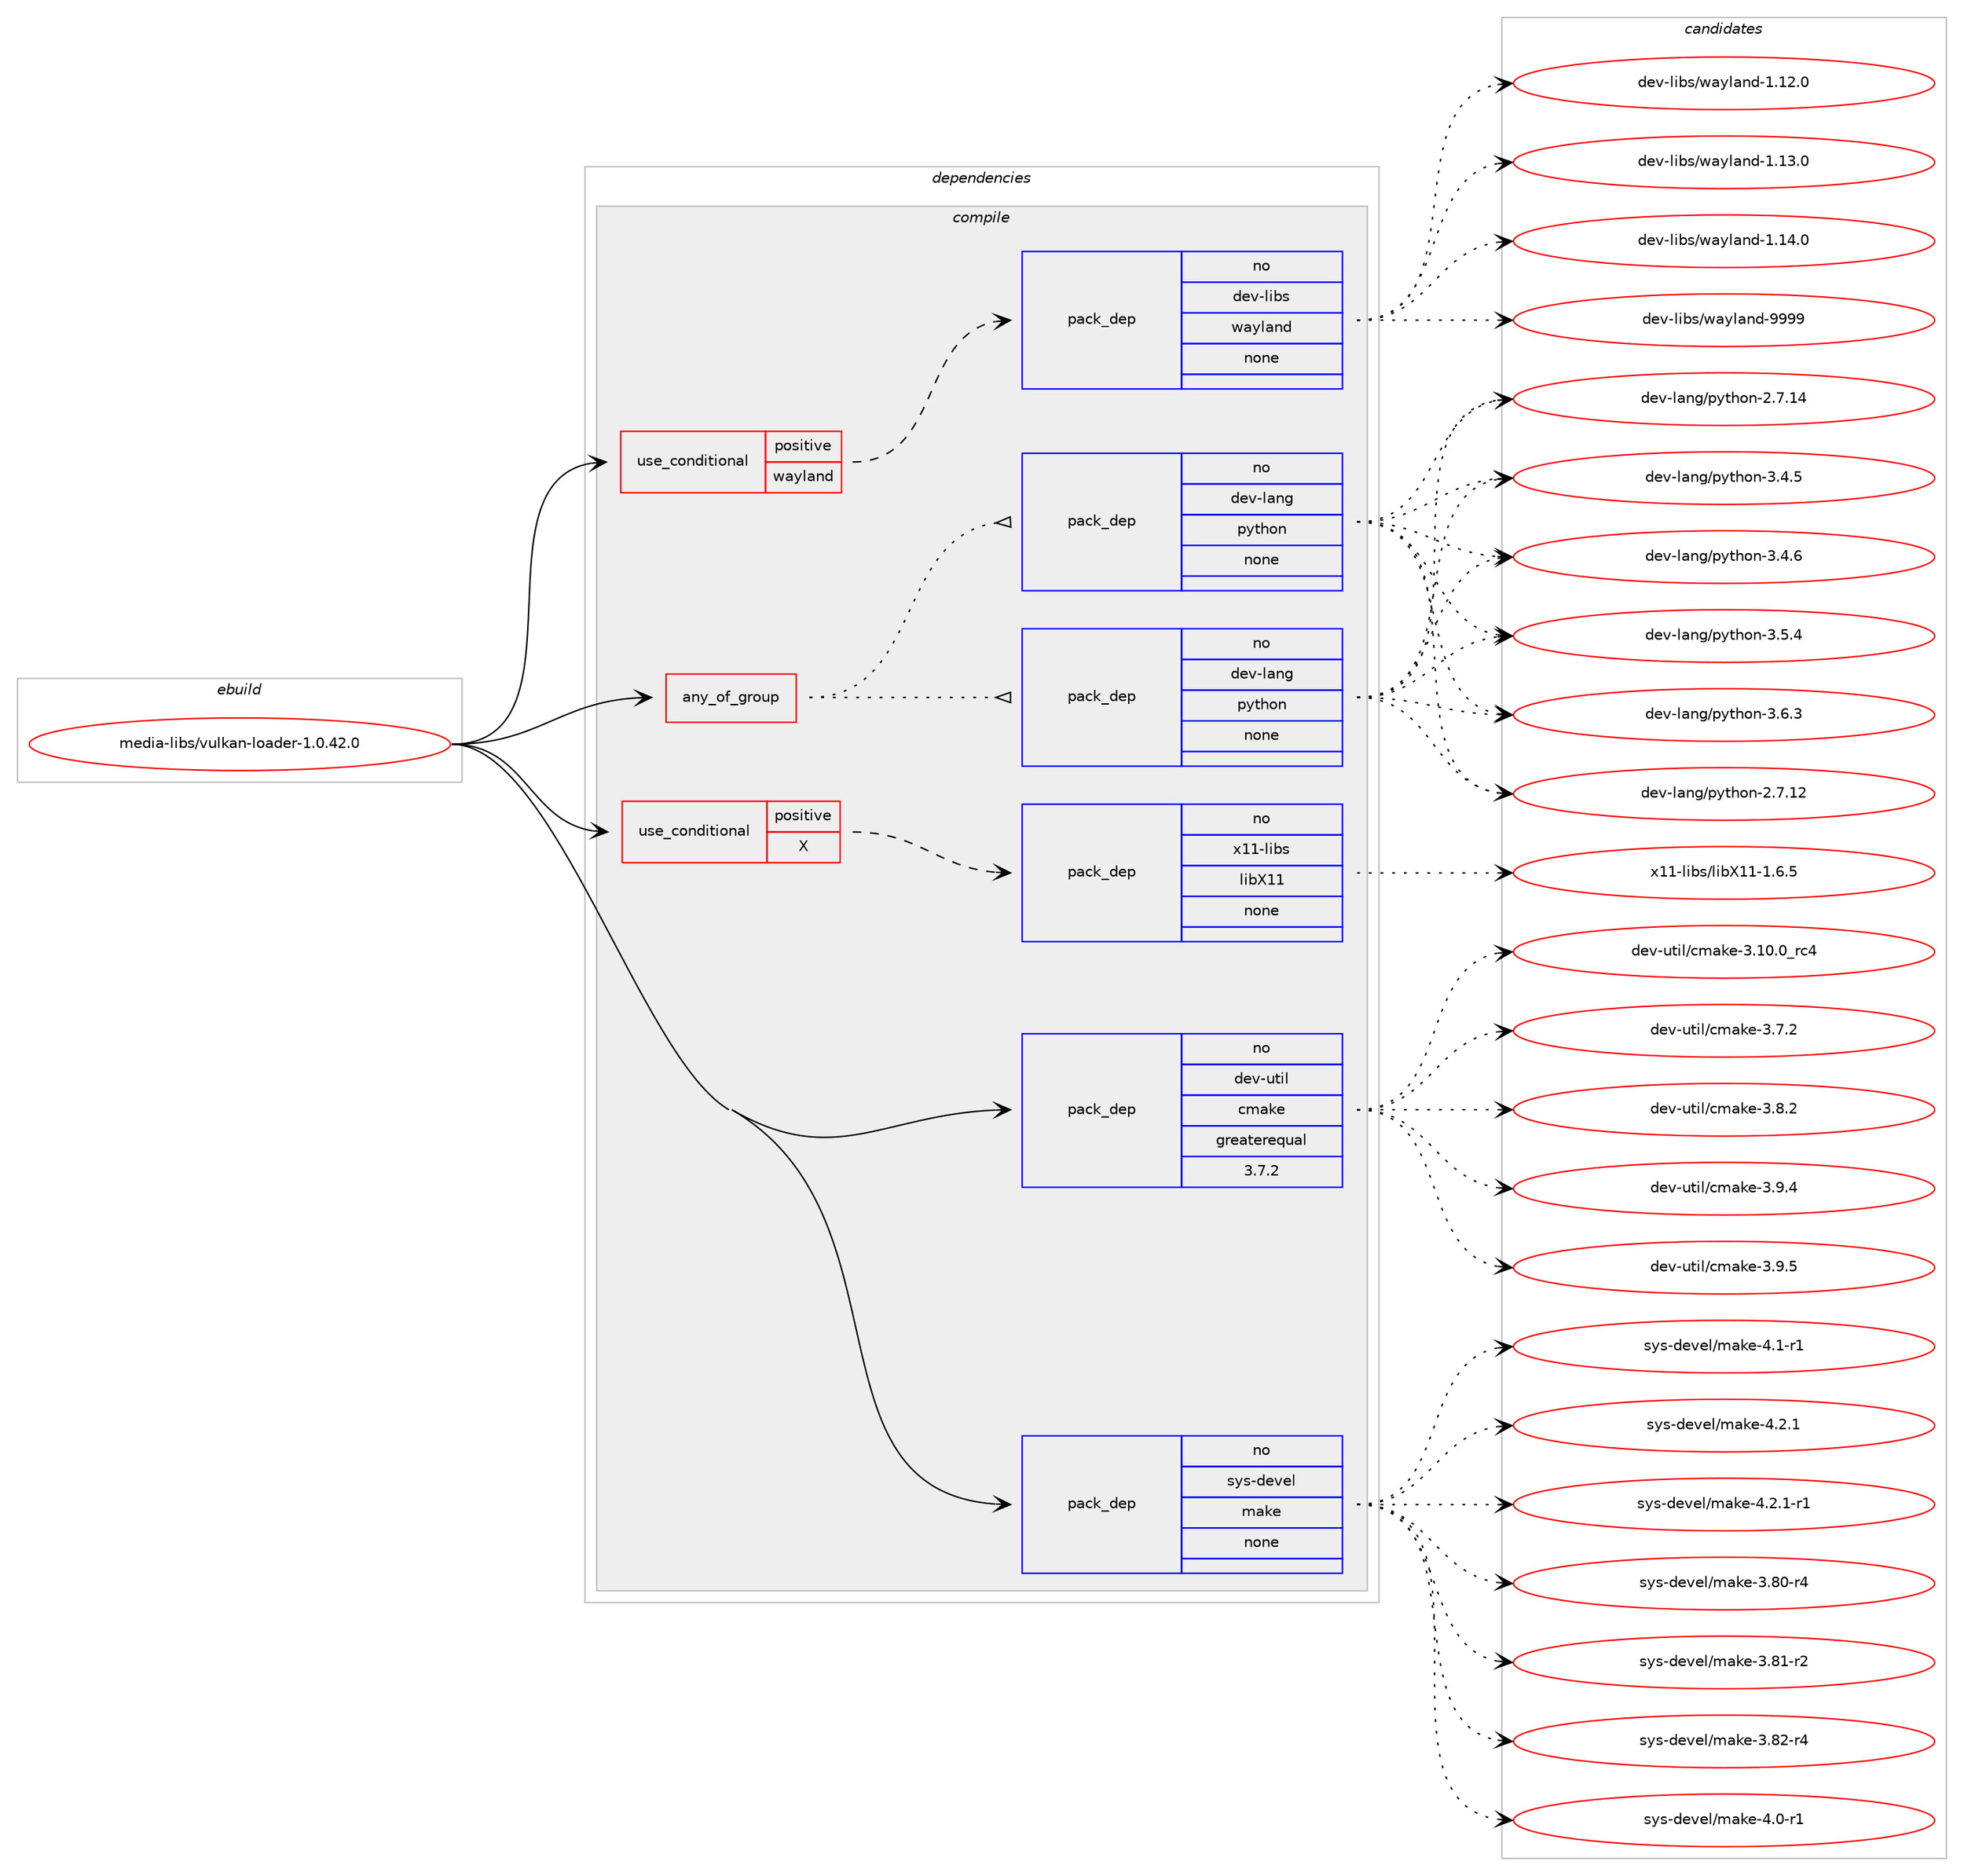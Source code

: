 digraph prolog {

# *************
# Graph options
# *************

newrank=true;
concentrate=true;
compound=true;
graph [rankdir=LR,fontname=Helvetica,fontsize=10,ranksep=1.5];#, ranksep=2.5, nodesep=0.2];
edge  [arrowhead=vee];
node  [fontname=Helvetica,fontsize=10];

# **********
# The ebuild
# **********

subgraph cluster_leftcol {
color=gray;
rank=same;
label=<<i>ebuild</i>>;
id [label="media-libs/vulkan-loader-1.0.42.0", color=red, width=4, href="../media-libs/vulkan-loader-1.0.42.0.svg"];
}

# ****************
# The dependencies
# ****************

subgraph cluster_midcol {
color=gray;
label=<<i>dependencies</i>>;
subgraph cluster_compile {
fillcolor="#eeeeee";
style=filled;
label=<<i>compile</i>>;
subgraph any5789 {
dependency370999 [label=<<TABLE BORDER="0" CELLBORDER="1" CELLSPACING="0" CELLPADDING="4"><TR><TD CELLPADDING="10">any_of_group</TD></TR></TABLE>>, shape=none, color=red];subgraph pack273414 {
dependency371000 [label=<<TABLE BORDER="0" CELLBORDER="1" CELLSPACING="0" CELLPADDING="4" WIDTH="220"><TR><TD ROWSPAN="6" CELLPADDING="30">pack_dep</TD></TR><TR><TD WIDTH="110">no</TD></TR><TR><TD>dev-lang</TD></TR><TR><TD>python</TD></TR><TR><TD>none</TD></TR><TR><TD></TD></TR></TABLE>>, shape=none, color=blue];
}
dependency370999:e -> dependency371000:w [weight=20,style="dotted",arrowhead="oinv"];
subgraph pack273415 {
dependency371001 [label=<<TABLE BORDER="0" CELLBORDER="1" CELLSPACING="0" CELLPADDING="4" WIDTH="220"><TR><TD ROWSPAN="6" CELLPADDING="30">pack_dep</TD></TR><TR><TD WIDTH="110">no</TD></TR><TR><TD>dev-lang</TD></TR><TR><TD>python</TD></TR><TR><TD>none</TD></TR><TR><TD></TD></TR></TABLE>>, shape=none, color=blue];
}
dependency370999:e -> dependency371001:w [weight=20,style="dotted",arrowhead="oinv"];
}
id:e -> dependency370999:w [weight=20,style="solid",arrowhead="vee"];
subgraph cond91650 {
dependency371002 [label=<<TABLE BORDER="0" CELLBORDER="1" CELLSPACING="0" CELLPADDING="4"><TR><TD ROWSPAN="3" CELLPADDING="10">use_conditional</TD></TR><TR><TD>positive</TD></TR><TR><TD>X</TD></TR></TABLE>>, shape=none, color=red];
subgraph pack273416 {
dependency371003 [label=<<TABLE BORDER="0" CELLBORDER="1" CELLSPACING="0" CELLPADDING="4" WIDTH="220"><TR><TD ROWSPAN="6" CELLPADDING="30">pack_dep</TD></TR><TR><TD WIDTH="110">no</TD></TR><TR><TD>x11-libs</TD></TR><TR><TD>libX11</TD></TR><TR><TD>none</TD></TR><TR><TD></TD></TR></TABLE>>, shape=none, color=blue];
}
dependency371002:e -> dependency371003:w [weight=20,style="dashed",arrowhead="vee"];
}
id:e -> dependency371002:w [weight=20,style="solid",arrowhead="vee"];
subgraph cond91651 {
dependency371004 [label=<<TABLE BORDER="0" CELLBORDER="1" CELLSPACING="0" CELLPADDING="4"><TR><TD ROWSPAN="3" CELLPADDING="10">use_conditional</TD></TR><TR><TD>positive</TD></TR><TR><TD>wayland</TD></TR></TABLE>>, shape=none, color=red];
subgraph pack273417 {
dependency371005 [label=<<TABLE BORDER="0" CELLBORDER="1" CELLSPACING="0" CELLPADDING="4" WIDTH="220"><TR><TD ROWSPAN="6" CELLPADDING="30">pack_dep</TD></TR><TR><TD WIDTH="110">no</TD></TR><TR><TD>dev-libs</TD></TR><TR><TD>wayland</TD></TR><TR><TD>none</TD></TR><TR><TD></TD></TR></TABLE>>, shape=none, color=blue];
}
dependency371004:e -> dependency371005:w [weight=20,style="dashed",arrowhead="vee"];
}
id:e -> dependency371004:w [weight=20,style="solid",arrowhead="vee"];
subgraph pack273418 {
dependency371006 [label=<<TABLE BORDER="0" CELLBORDER="1" CELLSPACING="0" CELLPADDING="4" WIDTH="220"><TR><TD ROWSPAN="6" CELLPADDING="30">pack_dep</TD></TR><TR><TD WIDTH="110">no</TD></TR><TR><TD>dev-util</TD></TR><TR><TD>cmake</TD></TR><TR><TD>greaterequal</TD></TR><TR><TD>3.7.2</TD></TR></TABLE>>, shape=none, color=blue];
}
id:e -> dependency371006:w [weight=20,style="solid",arrowhead="vee"];
subgraph pack273419 {
dependency371007 [label=<<TABLE BORDER="0" CELLBORDER="1" CELLSPACING="0" CELLPADDING="4" WIDTH="220"><TR><TD ROWSPAN="6" CELLPADDING="30">pack_dep</TD></TR><TR><TD WIDTH="110">no</TD></TR><TR><TD>sys-devel</TD></TR><TR><TD>make</TD></TR><TR><TD>none</TD></TR><TR><TD></TD></TR></TABLE>>, shape=none, color=blue];
}
id:e -> dependency371007:w [weight=20,style="solid",arrowhead="vee"];
}
subgraph cluster_compileandrun {
fillcolor="#eeeeee";
style=filled;
label=<<i>compile and run</i>>;
}
subgraph cluster_run {
fillcolor="#eeeeee";
style=filled;
label=<<i>run</i>>;
}
}

# **************
# The candidates
# **************

subgraph cluster_choices {
rank=same;
color=gray;
label=<<i>candidates</i>>;

subgraph choice273414 {
color=black;
nodesep=1;
choice10010111845108971101034711212111610411111045504655464950 [label="dev-lang/python-2.7.12", color=red, width=4,href="../dev-lang/python-2.7.12.svg"];
choice10010111845108971101034711212111610411111045504655464952 [label="dev-lang/python-2.7.14", color=red, width=4,href="../dev-lang/python-2.7.14.svg"];
choice100101118451089711010347112121116104111110455146524653 [label="dev-lang/python-3.4.5", color=red, width=4,href="../dev-lang/python-3.4.5.svg"];
choice100101118451089711010347112121116104111110455146524654 [label="dev-lang/python-3.4.6", color=red, width=4,href="../dev-lang/python-3.4.6.svg"];
choice100101118451089711010347112121116104111110455146534652 [label="dev-lang/python-3.5.4", color=red, width=4,href="../dev-lang/python-3.5.4.svg"];
choice100101118451089711010347112121116104111110455146544651 [label="dev-lang/python-3.6.3", color=red, width=4,href="../dev-lang/python-3.6.3.svg"];
dependency371000:e -> choice10010111845108971101034711212111610411111045504655464950:w [style=dotted,weight="100"];
dependency371000:e -> choice10010111845108971101034711212111610411111045504655464952:w [style=dotted,weight="100"];
dependency371000:e -> choice100101118451089711010347112121116104111110455146524653:w [style=dotted,weight="100"];
dependency371000:e -> choice100101118451089711010347112121116104111110455146524654:w [style=dotted,weight="100"];
dependency371000:e -> choice100101118451089711010347112121116104111110455146534652:w [style=dotted,weight="100"];
dependency371000:e -> choice100101118451089711010347112121116104111110455146544651:w [style=dotted,weight="100"];
}
subgraph choice273415 {
color=black;
nodesep=1;
choice10010111845108971101034711212111610411111045504655464950 [label="dev-lang/python-2.7.12", color=red, width=4,href="../dev-lang/python-2.7.12.svg"];
choice10010111845108971101034711212111610411111045504655464952 [label="dev-lang/python-2.7.14", color=red, width=4,href="../dev-lang/python-2.7.14.svg"];
choice100101118451089711010347112121116104111110455146524653 [label="dev-lang/python-3.4.5", color=red, width=4,href="../dev-lang/python-3.4.5.svg"];
choice100101118451089711010347112121116104111110455146524654 [label="dev-lang/python-3.4.6", color=red, width=4,href="../dev-lang/python-3.4.6.svg"];
choice100101118451089711010347112121116104111110455146534652 [label="dev-lang/python-3.5.4", color=red, width=4,href="../dev-lang/python-3.5.4.svg"];
choice100101118451089711010347112121116104111110455146544651 [label="dev-lang/python-3.6.3", color=red, width=4,href="../dev-lang/python-3.6.3.svg"];
dependency371001:e -> choice10010111845108971101034711212111610411111045504655464950:w [style=dotted,weight="100"];
dependency371001:e -> choice10010111845108971101034711212111610411111045504655464952:w [style=dotted,weight="100"];
dependency371001:e -> choice100101118451089711010347112121116104111110455146524653:w [style=dotted,weight="100"];
dependency371001:e -> choice100101118451089711010347112121116104111110455146524654:w [style=dotted,weight="100"];
dependency371001:e -> choice100101118451089711010347112121116104111110455146534652:w [style=dotted,weight="100"];
dependency371001:e -> choice100101118451089711010347112121116104111110455146544651:w [style=dotted,weight="100"];
}
subgraph choice273416 {
color=black;
nodesep=1;
choice120494945108105981154710810598884949454946544653 [label="x11-libs/libX11-1.6.5", color=red, width=4,href="../x11-libs/libX11-1.6.5.svg"];
dependency371003:e -> choice120494945108105981154710810598884949454946544653:w [style=dotted,weight="100"];
}
subgraph choice273417 {
color=black;
nodesep=1;
choice100101118451081059811547119971211089711010045494649504648 [label="dev-libs/wayland-1.12.0", color=red, width=4,href="../dev-libs/wayland-1.12.0.svg"];
choice100101118451081059811547119971211089711010045494649514648 [label="dev-libs/wayland-1.13.0", color=red, width=4,href="../dev-libs/wayland-1.13.0.svg"];
choice100101118451081059811547119971211089711010045494649524648 [label="dev-libs/wayland-1.14.0", color=red, width=4,href="../dev-libs/wayland-1.14.0.svg"];
choice10010111845108105981154711997121108971101004557575757 [label="dev-libs/wayland-9999", color=red, width=4,href="../dev-libs/wayland-9999.svg"];
dependency371005:e -> choice100101118451081059811547119971211089711010045494649504648:w [style=dotted,weight="100"];
dependency371005:e -> choice100101118451081059811547119971211089711010045494649514648:w [style=dotted,weight="100"];
dependency371005:e -> choice100101118451081059811547119971211089711010045494649524648:w [style=dotted,weight="100"];
dependency371005:e -> choice10010111845108105981154711997121108971101004557575757:w [style=dotted,weight="100"];
}
subgraph choice273418 {
color=black;
nodesep=1;
choice1001011184511711610510847991099710710145514649484648951149952 [label="dev-util/cmake-3.10.0_rc4", color=red, width=4,href="../dev-util/cmake-3.10.0_rc4.svg"];
choice10010111845117116105108479910997107101455146554650 [label="dev-util/cmake-3.7.2", color=red, width=4,href="../dev-util/cmake-3.7.2.svg"];
choice10010111845117116105108479910997107101455146564650 [label="dev-util/cmake-3.8.2", color=red, width=4,href="../dev-util/cmake-3.8.2.svg"];
choice10010111845117116105108479910997107101455146574652 [label="dev-util/cmake-3.9.4", color=red, width=4,href="../dev-util/cmake-3.9.4.svg"];
choice10010111845117116105108479910997107101455146574653 [label="dev-util/cmake-3.9.5", color=red, width=4,href="../dev-util/cmake-3.9.5.svg"];
dependency371006:e -> choice1001011184511711610510847991099710710145514649484648951149952:w [style=dotted,weight="100"];
dependency371006:e -> choice10010111845117116105108479910997107101455146554650:w [style=dotted,weight="100"];
dependency371006:e -> choice10010111845117116105108479910997107101455146564650:w [style=dotted,weight="100"];
dependency371006:e -> choice10010111845117116105108479910997107101455146574652:w [style=dotted,weight="100"];
dependency371006:e -> choice10010111845117116105108479910997107101455146574653:w [style=dotted,weight="100"];
}
subgraph choice273419 {
color=black;
nodesep=1;
choice11512111545100101118101108471099710710145514656484511452 [label="sys-devel/make-3.80-r4", color=red, width=4,href="../sys-devel/make-3.80-r4.svg"];
choice11512111545100101118101108471099710710145514656494511450 [label="sys-devel/make-3.81-r2", color=red, width=4,href="../sys-devel/make-3.81-r2.svg"];
choice11512111545100101118101108471099710710145514656504511452 [label="sys-devel/make-3.82-r4", color=red, width=4,href="../sys-devel/make-3.82-r4.svg"];
choice115121115451001011181011084710997107101455246484511449 [label="sys-devel/make-4.0-r1", color=red, width=4,href="../sys-devel/make-4.0-r1.svg"];
choice115121115451001011181011084710997107101455246494511449 [label="sys-devel/make-4.1-r1", color=red, width=4,href="../sys-devel/make-4.1-r1.svg"];
choice115121115451001011181011084710997107101455246504649 [label="sys-devel/make-4.2.1", color=red, width=4,href="../sys-devel/make-4.2.1.svg"];
choice1151211154510010111810110847109971071014552465046494511449 [label="sys-devel/make-4.2.1-r1", color=red, width=4,href="../sys-devel/make-4.2.1-r1.svg"];
dependency371007:e -> choice11512111545100101118101108471099710710145514656484511452:w [style=dotted,weight="100"];
dependency371007:e -> choice11512111545100101118101108471099710710145514656494511450:w [style=dotted,weight="100"];
dependency371007:e -> choice11512111545100101118101108471099710710145514656504511452:w [style=dotted,weight="100"];
dependency371007:e -> choice115121115451001011181011084710997107101455246484511449:w [style=dotted,weight="100"];
dependency371007:e -> choice115121115451001011181011084710997107101455246494511449:w [style=dotted,weight="100"];
dependency371007:e -> choice115121115451001011181011084710997107101455246504649:w [style=dotted,weight="100"];
dependency371007:e -> choice1151211154510010111810110847109971071014552465046494511449:w [style=dotted,weight="100"];
}
}

}
